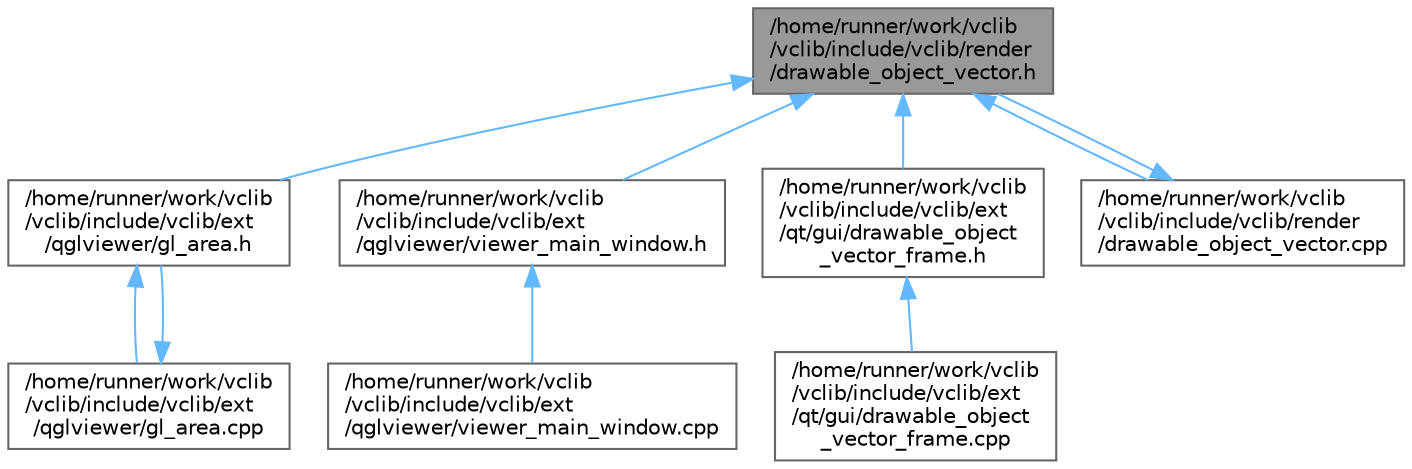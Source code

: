digraph "/home/runner/work/vclib/vclib/include/vclib/render/drawable_object_vector.h"
{
 // LATEX_PDF_SIZE
  bgcolor="transparent";
  edge [fontname=Helvetica,fontsize=10,labelfontname=Helvetica,labelfontsize=10];
  node [fontname=Helvetica,fontsize=10,shape=box,height=0.2,width=0.4];
  Node1 [label="/home/runner/work/vclib\l/vclib/include/vclib/render\l/drawable_object_vector.h",height=0.2,width=0.4,color="gray40", fillcolor="grey60", style="filled", fontcolor="black",tooltip=" "];
  Node1 -> Node2 [dir="back",color="steelblue1",style="solid"];
  Node2 [label="/home/runner/work/vclib\l/vclib/include/vclib/ext\l/qglviewer/gl_area.h",height=0.2,width=0.4,color="grey40", fillcolor="white", style="filled",URL="$gl__area_8h.html",tooltip=" "];
  Node2 -> Node3 [dir="back",color="steelblue1",style="solid"];
  Node3 [label="/home/runner/work/vclib\l/vclib/include/vclib/ext\l/qglviewer/gl_area.cpp",height=0.2,width=0.4,color="grey40", fillcolor="white", style="filled",URL="$gl__area_8cpp.html",tooltip=" "];
  Node3 -> Node2 [dir="back",color="steelblue1",style="solid"];
  Node1 -> Node4 [dir="back",color="steelblue1",style="solid"];
  Node4 [label="/home/runner/work/vclib\l/vclib/include/vclib/ext\l/qglviewer/viewer_main_window.h",height=0.2,width=0.4,color="grey40", fillcolor="white", style="filled",URL="$viewer__main__window_8h.html",tooltip=" "];
  Node4 -> Node5 [dir="back",color="steelblue1",style="solid"];
  Node5 [label="/home/runner/work/vclib\l/vclib/include/vclib/ext\l/qglviewer/viewer_main_window.cpp",height=0.2,width=0.4,color="grey40", fillcolor="white", style="filled",URL="$viewer__main__window_8cpp.html",tooltip=" "];
  Node1 -> Node6 [dir="back",color="steelblue1",style="solid"];
  Node6 [label="/home/runner/work/vclib\l/vclib/include/vclib/ext\l/qt/gui/drawable_object\l_vector_frame.h",height=0.2,width=0.4,color="grey40", fillcolor="white", style="filled",URL="$drawable__object__vector__frame_8h.html",tooltip=" "];
  Node6 -> Node7 [dir="back",color="steelblue1",style="solid"];
  Node7 [label="/home/runner/work/vclib\l/vclib/include/vclib/ext\l/qt/gui/drawable_object\l_vector_frame.cpp",height=0.2,width=0.4,color="grey40", fillcolor="white", style="filled",URL="$drawable__object__vector__frame_8cpp.html",tooltip=" "];
  Node1 -> Node8 [dir="back",color="steelblue1",style="solid"];
  Node8 [label="/home/runner/work/vclib\l/vclib/include/vclib/render\l/drawable_object_vector.cpp",height=0.2,width=0.4,color="grey40", fillcolor="white", style="filled",URL="$drawable__object__vector_8cpp.html",tooltip=" "];
  Node8 -> Node1 [dir="back",color="steelblue1",style="solid"];
}
